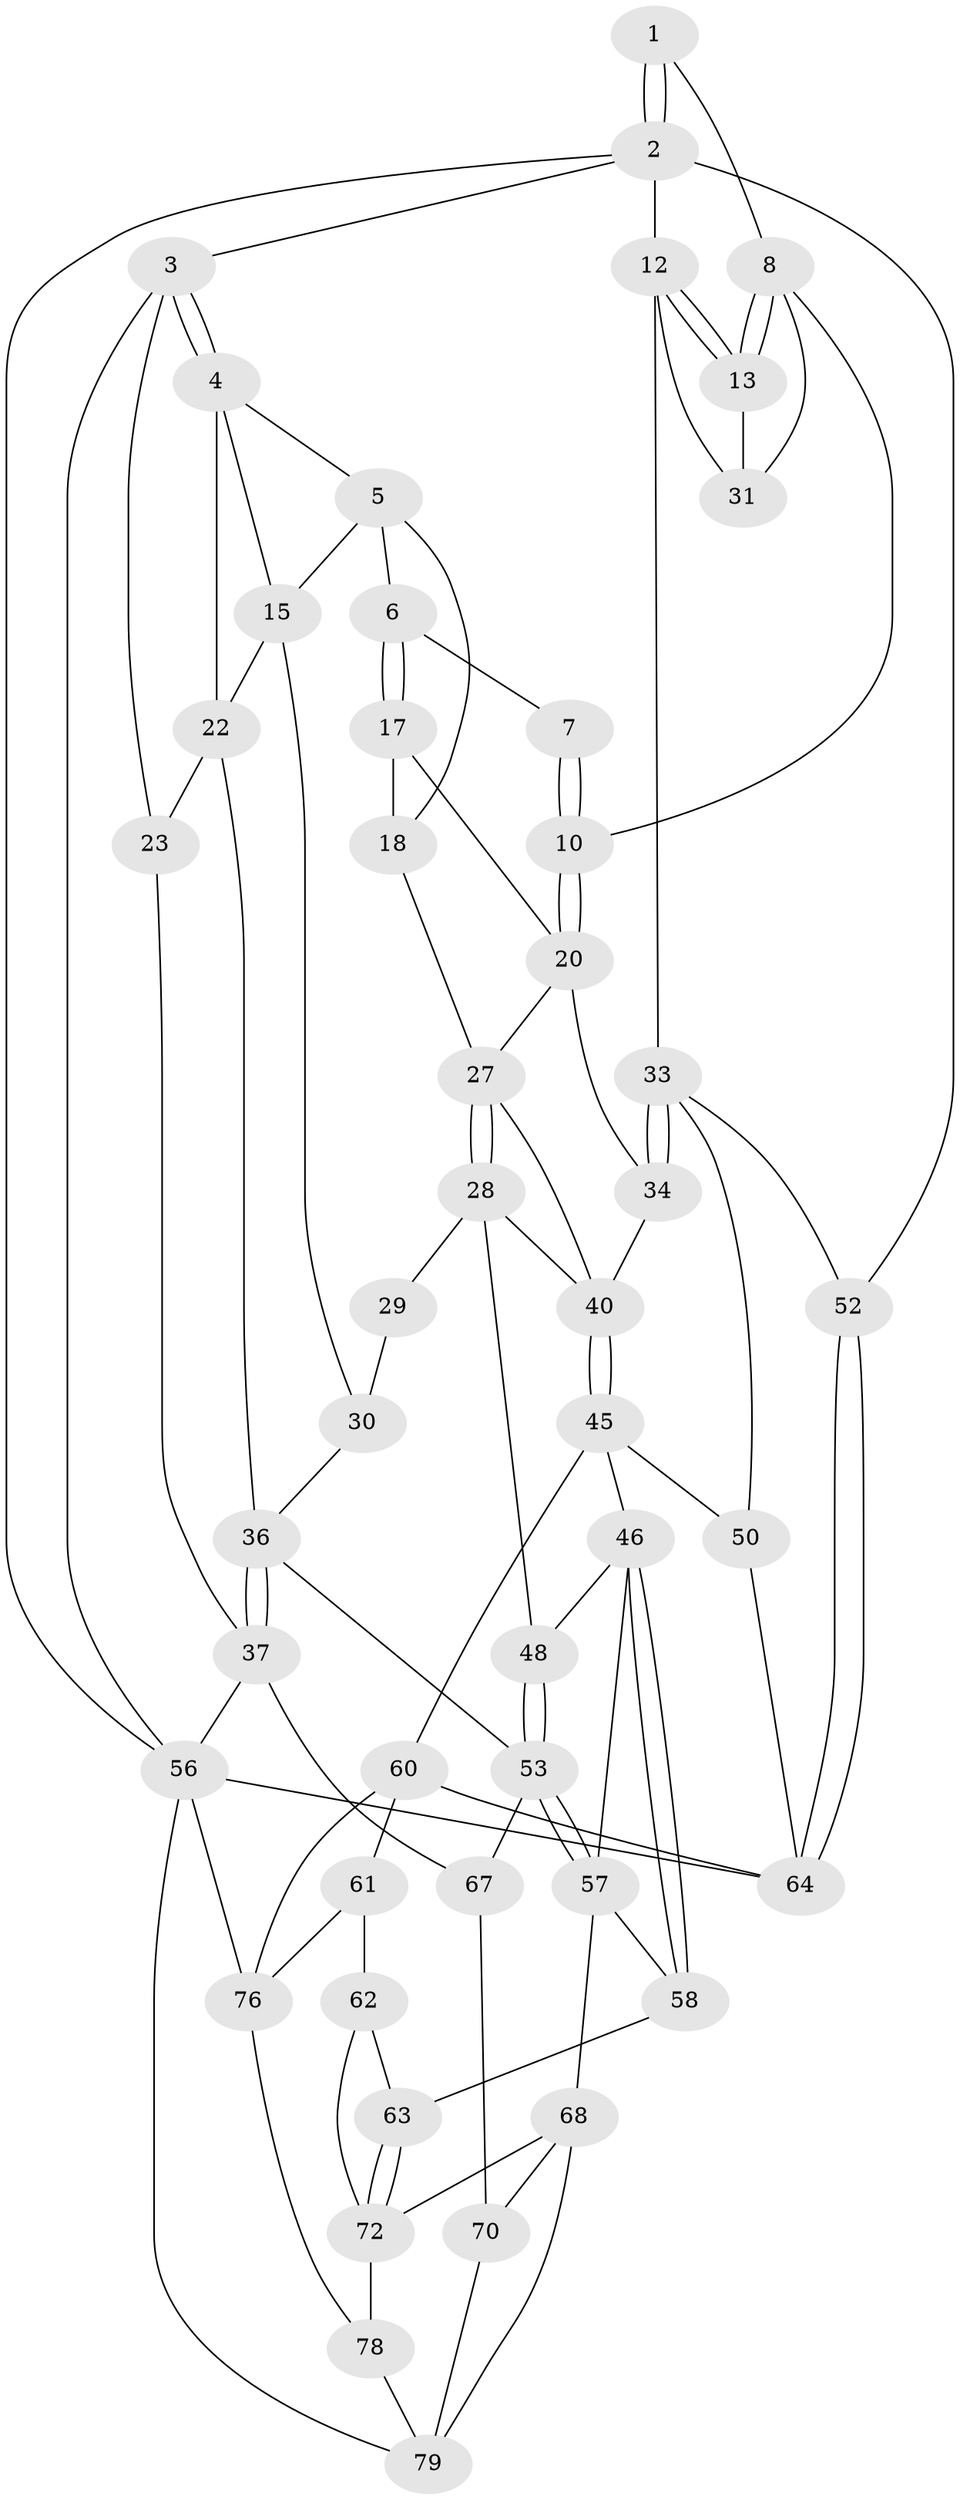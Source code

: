 // Generated by graph-tools (version 1.1) at 2025/52/02/27/25 19:52:42]
// undirected, 48 vertices, 101 edges
graph export_dot {
graph [start="1"]
  node [color=gray90,style=filled];
  1 [pos="+0.9692434578280503+0"];
  2 [pos="+1+0",super="+11"];
  3 [pos="+0+0",super="+24"];
  4 [pos="+0.061472172846189804+0",super="+16"];
  5 [pos="+0.4904886689932972+0",super="+14"];
  6 [pos="+0.512693206665821+0"];
  7 [pos="+0.6935306017625292+0"];
  8 [pos="+0.9281799510220805+0.020940305670118318",super="+9"];
  10 [pos="+0.7645658224533701+0.09202726058366067"];
  12 [pos="+1+0.20801635109668445",super="+32"];
  13 [pos="+1+0.16623545446719815"];
  15 [pos="+0.3116600369523132+0.1108396809549508",super="+25"];
  17 [pos="+0.5306287842020955+0.030515938801595546",super="+21"];
  18 [pos="+0.5081930243723496+0.14087522093115942",super="+19"];
  20 [pos="+0.7239883300978376+0.15035172179749426",super="+35"];
  22 [pos="+0.12117040639358397+0.11933752029241107",super="+26"];
  23 [pos="+0.05899679962987567+0.1302674596025685",super="+38"];
  27 [pos="+0.4748708689983836+0.2781252020116187",super="+39"];
  28 [pos="+0.4683799621686721+0.32507656034582083",super="+44"];
  29 [pos="+0.3653365230689439+0.31342271072877476"];
  30 [pos="+0.2570443050549871+0.22917352748463796",super="+42"];
  31 [pos="+0.8721478158239336+0.12618749275823934"];
  33 [pos="+0.7990012389851989+0.3460084308116711",super="+49"];
  34 [pos="+0.784497781500639+0.33908305731709665"];
  36 [pos="+0+0.47961903786247095",super="+43"];
  37 [pos="+0+0.47644223249071244",super="+55"];
  40 [pos="+0.6522306279715653+0.3689362260170273",super="+41"];
  45 [pos="+0.6641258711584517+0.5739781471040802",super="+51"];
  46 [pos="+0.49341228051196134+0.5613929868094765",super="+47"];
  48 [pos="+0.445191636592677+0.49827534256872574"];
  50 [pos="+0.7647279487291133+0.588712575797251"];
  52 [pos="+1+0.504408271793655"];
  53 [pos="+0.14606579124602256+0.5723501191642233",super="+54"];
  56 [pos="+0+1",super="+71"];
  57 [pos="+0.3112888516716436+0.7270005896952092",super="+59"];
  58 [pos="+0.49192638173774444+0.6780988310933179"];
  60 [pos="+0.6584991770853266+0.7673227547870091",super="+66"];
  61 [pos="+0.6360974509518993+0.7760467265307612",super="+75"];
  62 [pos="+0.6104250380434229+0.769522199432287",super="+73"];
  63 [pos="+0.5405424794752606+0.7439406387819408"];
  64 [pos="+1+0.7049893600545714",super="+65"];
  67 [pos="+0.12147385304569233+0.7809387613641504"];
  68 [pos="+0.3395854106344951+0.8150399186959367",super="+69"];
  70 [pos="+0.21031225446704238+0.8922120281832595"];
  72 [pos="+0.4460294750832398+0.8575394567063083",super="+74"];
  76 [pos="+0.769549712172522+1",super="+77"];
  78 [pos="+0.5126497312004553+1"];
  79 [pos="+0.4416875674342886+1",super="+80"];
  1 -- 2;
  1 -- 2;
  1 -- 8;
  2 -- 3;
  2 -- 12;
  2 -- 52;
  2 -- 56;
  3 -- 4;
  3 -- 4;
  3 -- 56;
  3 -- 23 [weight=2];
  4 -- 5;
  4 -- 22;
  4 -- 15;
  5 -- 6;
  5 -- 18;
  5 -- 15;
  6 -- 7;
  6 -- 17;
  6 -- 17;
  7 -- 10;
  7 -- 10;
  8 -- 13;
  8 -- 13;
  8 -- 10;
  8 -- 31;
  10 -- 20;
  10 -- 20;
  12 -- 13;
  12 -- 13;
  12 -- 33;
  12 -- 31;
  13 -- 31;
  15 -- 30;
  15 -- 22;
  17 -- 18 [weight=2];
  17 -- 20;
  18 -- 27;
  20 -- 34;
  20 -- 27;
  22 -- 23;
  22 -- 36;
  23 -- 37;
  27 -- 28;
  27 -- 28;
  27 -- 40;
  28 -- 29;
  28 -- 48;
  28 -- 40;
  29 -- 30 [weight=2];
  30 -- 36;
  33 -- 34;
  33 -- 34;
  33 -- 50;
  33 -- 52;
  34 -- 40;
  36 -- 37;
  36 -- 37;
  36 -- 53;
  37 -- 56;
  37 -- 67;
  40 -- 45;
  40 -- 45;
  45 -- 46;
  45 -- 50;
  45 -- 60;
  46 -- 58;
  46 -- 58;
  46 -- 48;
  46 -- 57;
  48 -- 53;
  48 -- 53;
  50 -- 64;
  52 -- 64;
  52 -- 64;
  53 -- 57;
  53 -- 57;
  53 -- 67;
  56 -- 79;
  56 -- 64;
  56 -- 76;
  57 -- 58;
  57 -- 68;
  58 -- 63;
  60 -- 61;
  60 -- 76;
  60 -- 64;
  61 -- 62 [weight=2];
  61 -- 76;
  62 -- 63;
  62 -- 72;
  63 -- 72;
  63 -- 72;
  67 -- 70;
  68 -- 72;
  68 -- 70;
  68 -- 79;
  70 -- 79;
  72 -- 78;
  76 -- 78;
  78 -- 79;
}
